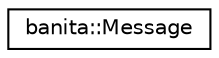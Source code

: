 digraph "Graphical Class Hierarchy"
{
 // LATEX_PDF_SIZE
  edge [fontname="Helvetica",fontsize="10",labelfontname="Helvetica",labelfontsize="10"];
  node [fontname="Helvetica",fontsize="10",shape=record];
  rankdir="LR";
  Node0 [label="banita::Message",height=0.2,width=0.4,color="black", fillcolor="white", style="filled",URL="$da/d5c/classbanita_1_1_message.html",tooltip=" "];
}

